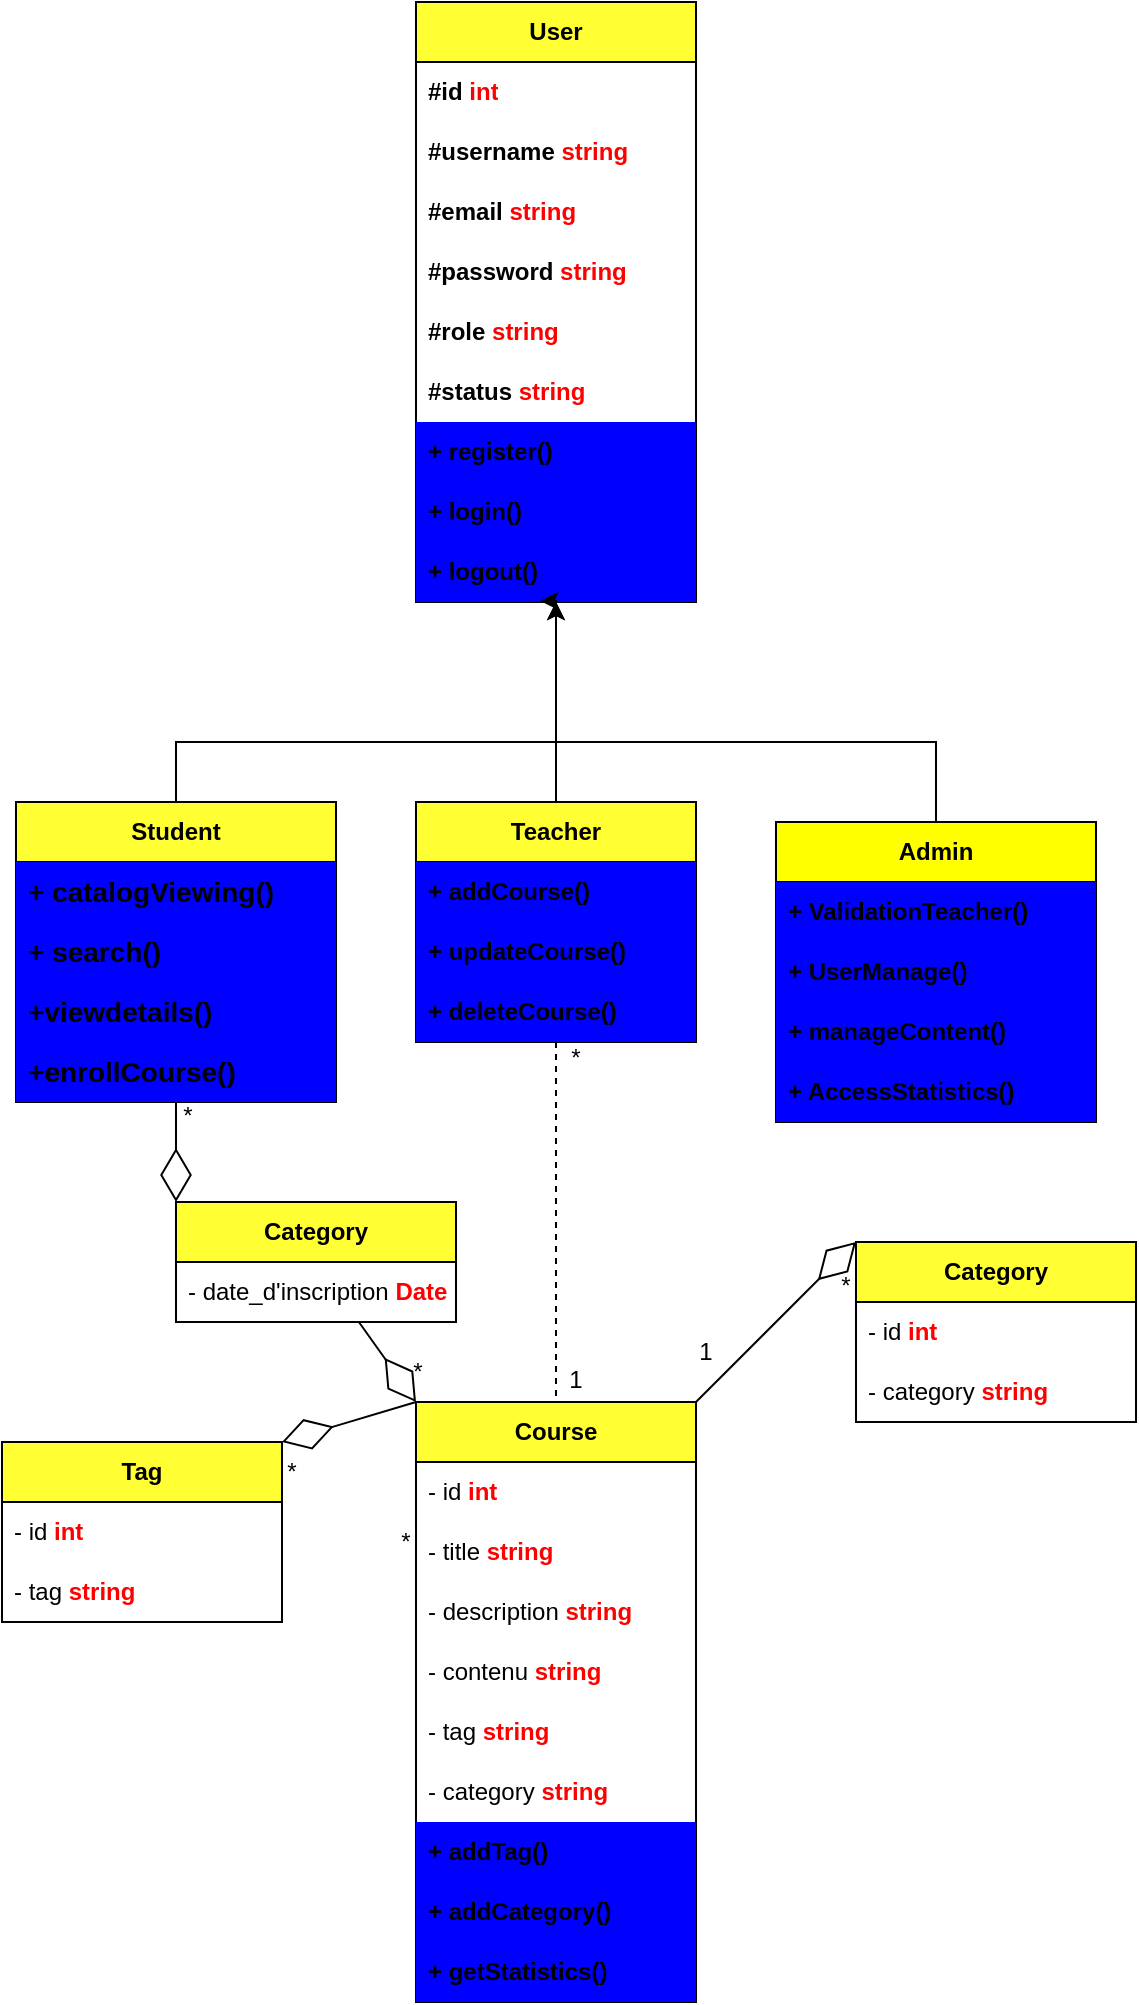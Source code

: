 <mxfile version="26.0.5">
  <diagram name="Page-1" id="GNH7gj0Ez3tMmplC6e-H">
    <mxGraphModel dx="1088" dy="1589" grid="1" gridSize="10" guides="1" tooltips="1" connect="1" arrows="1" fold="1" page="1" pageScale="1" pageWidth="850" pageHeight="1100" math="0" shadow="0">
      <root>
        <mxCell id="0" />
        <mxCell id="1" parent="0" />
        <mxCell id="uP2NIDe03diG2JvJbAz2-5" value="&lt;b&gt;Student&lt;/b&gt;" style="swimlane;fontStyle=0;childLayout=stackLayout;horizontal=1;startSize=30;horizontalStack=0;resizeParent=1;resizeParentMax=0;resizeLast=0;collapsible=1;marginBottom=0;whiteSpace=wrap;html=1;fillColor=#FFFF33;" parent="1" vertex="1">
          <mxGeometry x="140" y="160" width="160" height="150" as="geometry" />
        </mxCell>
        <mxCell id="uP2NIDe03diG2JvJbAz2-7" value="&lt;span style=&quot;font-family: &amp;quot;Nunito Sans&amp;quot;, sans-serif; font-size: 14px; text-align: center;&quot;&gt;+ catalogViewing()&amp;nbsp;&lt;/span&gt;" style="text;strokeColor=none;fillColor=#0000FF;align=left;verticalAlign=middle;spacingLeft=4;spacingRight=4;overflow=hidden;points=[[0,0.5],[1,0.5]];portConstraint=eastwest;rotatable=0;whiteSpace=wrap;html=1;fontStyle=1" parent="uP2NIDe03diG2JvJbAz2-5" vertex="1">
          <mxGeometry y="30" width="160" height="30" as="geometry" />
        </mxCell>
        <mxCell id="uP2NIDe03diG2JvJbAz2-8" value="&lt;span style=&quot;font-family: &amp;quot;Nunito Sans&amp;quot;, sans-serif; font-size: 14px; text-align: center;&quot;&gt;+ search()&amp;nbsp;&lt;/span&gt;" style="text;strokeColor=none;fillColor=#0000FF;align=left;verticalAlign=middle;spacingLeft=4;spacingRight=4;overflow=hidden;points=[[0,0.5],[1,0.5]];portConstraint=eastwest;rotatable=0;whiteSpace=wrap;html=1;fontStyle=1" parent="uP2NIDe03diG2JvJbAz2-5" vertex="1">
          <mxGeometry y="60" width="160" height="30" as="geometry" />
        </mxCell>
        <mxCell id="uP2NIDe03diG2JvJbAz2-29" value="&lt;span style=&quot;font-family: &amp;quot;Nunito Sans&amp;quot;, sans-serif; font-size: 14px; text-align: center;&quot;&gt;+view&lt;/span&gt;&lt;span style=&quot;font-family: &amp;quot;Nunito Sans&amp;quot;, sans-serif; font-size: 14px; text-align: center;&quot;&gt;details&lt;/span&gt;&lt;span style=&quot;font-family: &amp;quot;Nunito Sans&amp;quot;, sans-serif; font-size: 14px; text-align: center;&quot;&gt;()&lt;/span&gt;" style="text;strokeColor=none;fillColor=#0000FF;align=left;verticalAlign=middle;spacingLeft=4;spacingRight=4;overflow=hidden;points=[[0,0.5],[1,0.5]];portConstraint=eastwest;rotatable=0;whiteSpace=wrap;html=1;fontStyle=1" parent="uP2NIDe03diG2JvJbAz2-5" vertex="1">
          <mxGeometry y="90" width="160" height="30" as="geometry" />
        </mxCell>
        <mxCell id="NZcXogk08UA5Sn9oeOJW-8" value="&lt;span style=&quot;font-family: &amp;quot;Nunito Sans&amp;quot;, sans-serif; font-size: 14px; text-align: center;&quot;&gt;+&lt;/span&gt;&lt;span style=&quot;text-align: center;&quot;&gt;&lt;font face=&quot;Nunito Sans, sans-serif&quot;&gt;&lt;span style=&quot;font-size: 14px;&quot;&gt;enrollCourse()&lt;/span&gt;&lt;/font&gt;&lt;/span&gt;" style="text;strokeColor=none;fillColor=#0000FF;align=left;verticalAlign=middle;spacingLeft=4;spacingRight=4;overflow=hidden;points=[[0,0.5],[1,0.5]];portConstraint=eastwest;rotatable=0;whiteSpace=wrap;html=1;fontStyle=1" parent="uP2NIDe03diG2JvJbAz2-5" vertex="1">
          <mxGeometry y="120" width="160" height="30" as="geometry" />
        </mxCell>
        <mxCell id="uP2NIDe03diG2JvJbAz2-9" value="Teacher" style="swimlane;fontStyle=1;childLayout=stackLayout;horizontal=1;startSize=30;horizontalStack=0;resizeParent=1;resizeParentMax=0;resizeLast=0;collapsible=1;marginBottom=0;whiteSpace=wrap;html=1;fillColor=#FFFF33;" parent="1" vertex="1">
          <mxGeometry x="340" y="160" width="140" height="120" as="geometry" />
        </mxCell>
        <mxCell id="uP2NIDe03diG2JvJbAz2-12" value="+ addCourse()" style="text;strokeColor=none;fillColor=#0000FF;align=left;verticalAlign=middle;spacingLeft=4;spacingRight=4;overflow=hidden;points=[[0,0.5],[1,0.5]];portConstraint=eastwest;rotatable=0;whiteSpace=wrap;html=1;fontStyle=1" parent="uP2NIDe03diG2JvJbAz2-9" vertex="1">
          <mxGeometry y="30" width="140" height="30" as="geometry" />
        </mxCell>
        <mxCell id="uP2NIDe03diG2JvJbAz2-33" value="+ updateCourse()" style="text;strokeColor=none;fillColor=#0000FF;align=left;verticalAlign=middle;spacingLeft=4;spacingRight=4;overflow=hidden;points=[[0,0.5],[1,0.5]];portConstraint=eastwest;rotatable=0;whiteSpace=wrap;html=1;fontStyle=1" parent="uP2NIDe03diG2JvJbAz2-9" vertex="1">
          <mxGeometry y="60" width="140" height="30" as="geometry" />
        </mxCell>
        <mxCell id="uP2NIDe03diG2JvJbAz2-34" value="+ deleteCourse()" style="text;strokeColor=none;fillColor=#0000FF;align=left;verticalAlign=middle;spacingLeft=4;spacingRight=4;overflow=hidden;points=[[0,0.5],[1,0.5]];portConstraint=eastwest;rotatable=0;whiteSpace=wrap;html=1;fontStyle=1" parent="uP2NIDe03diG2JvJbAz2-9" vertex="1">
          <mxGeometry y="90" width="140" height="30" as="geometry" />
        </mxCell>
        <mxCell id="uP2NIDe03diG2JvJbAz2-13" value="&lt;b&gt;User&lt;/b&gt;" style="swimlane;fontStyle=0;childLayout=stackLayout;horizontal=1;startSize=30;horizontalStack=0;resizeParent=1;resizeParentMax=0;resizeLast=0;collapsible=1;marginBottom=0;whiteSpace=wrap;html=1;fillColor=#FFFF33;" parent="1" vertex="1">
          <mxGeometry x="340" y="-240" width="140" height="300" as="geometry" />
        </mxCell>
        <mxCell id="NZcXogk08UA5Sn9oeOJW-7" value="#id&amp;nbsp;&lt;b&gt;&lt;font color=&quot;#ff0000&quot;&gt;int&lt;/font&gt;&lt;/b&gt;" style="text;strokeColor=none;fillColor=none;align=left;verticalAlign=middle;spacingLeft=4;spacingRight=4;overflow=hidden;points=[[0,0.5],[1,0.5]];portConstraint=eastwest;rotatable=0;whiteSpace=wrap;html=1;fontStyle=1" parent="uP2NIDe03diG2JvJbAz2-13" vertex="1">
          <mxGeometry y="30" width="140" height="30" as="geometry" />
        </mxCell>
        <mxCell id="uP2NIDe03diG2JvJbAz2-14" value="#username&amp;nbsp;&lt;b&gt;&lt;font color=&quot;#ff0000&quot;&gt;string&lt;/font&gt;&lt;/b&gt;" style="text;strokeColor=none;fillColor=none;align=left;verticalAlign=middle;spacingLeft=4;spacingRight=4;overflow=hidden;points=[[0,0.5],[1,0.5]];portConstraint=eastwest;rotatable=0;whiteSpace=wrap;html=1;fontStyle=1" parent="uP2NIDe03diG2JvJbAz2-13" vertex="1">
          <mxGeometry y="60" width="140" height="30" as="geometry" />
        </mxCell>
        <mxCell id="uP2NIDe03diG2JvJbAz2-15" value="#email&amp;nbsp;&lt;b&gt;&lt;font color=&quot;#ff0000&quot;&gt;string&lt;/font&gt;&lt;/b&gt;" style="text;strokeColor=none;fillColor=none;align=left;verticalAlign=middle;spacingLeft=4;spacingRight=4;overflow=hidden;points=[[0,0.5],[1,0.5]];portConstraint=eastwest;rotatable=0;whiteSpace=wrap;html=1;fontStyle=1" parent="uP2NIDe03diG2JvJbAz2-13" vertex="1">
          <mxGeometry y="90" width="140" height="30" as="geometry" />
        </mxCell>
        <mxCell id="uP2NIDe03diG2JvJbAz2-16" value="#password&amp;nbsp;&lt;b&gt;&lt;font color=&quot;#ff0000&quot;&gt;string&lt;/font&gt;&lt;/b&gt;" style="text;strokeColor=none;fillColor=none;align=left;verticalAlign=middle;spacingLeft=4;spacingRight=4;overflow=hidden;points=[[0,0.5],[1,0.5]];portConstraint=eastwest;rotatable=0;whiteSpace=wrap;html=1;fontStyle=1" parent="uP2NIDe03diG2JvJbAz2-13" vertex="1">
          <mxGeometry y="120" width="140" height="30" as="geometry" />
        </mxCell>
        <mxCell id="uP2NIDe03diG2JvJbAz2-32" value="#role&amp;nbsp;&lt;b&gt;&lt;font color=&quot;#ff0000&quot;&gt;string&lt;/font&gt;&lt;/b&gt;" style="text;strokeColor=none;fillColor=none;align=left;verticalAlign=middle;spacingLeft=4;spacingRight=4;overflow=hidden;points=[[0,0.5],[1,0.5]];portConstraint=eastwest;rotatable=0;whiteSpace=wrap;html=1;fontStyle=1" parent="uP2NIDe03diG2JvJbAz2-13" vertex="1">
          <mxGeometry y="150" width="140" height="30" as="geometry" />
        </mxCell>
        <mxCell id="dsV-4HmDQf4_PnrIq6ev-8" value="#status&amp;nbsp;&lt;b&gt;&lt;font color=&quot;#ff0000&quot;&gt;string&lt;/font&gt;&lt;/b&gt;" style="text;strokeColor=none;fillColor=none;align=left;verticalAlign=middle;spacingLeft=4;spacingRight=4;overflow=hidden;points=[[0,0.5],[1,0.5]];portConstraint=eastwest;rotatable=0;whiteSpace=wrap;html=1;fontStyle=1" parent="uP2NIDe03diG2JvJbAz2-13" vertex="1">
          <mxGeometry y="180" width="140" height="30" as="geometry" />
        </mxCell>
        <mxCell id="uP2NIDe03diG2JvJbAz2-2" value="&lt;b&gt;+ register()&amp;nbsp;&lt;/b&gt;" style="text;strokeColor=none;fillColor=#0000FF;align=left;verticalAlign=middle;spacingLeft=4;spacingRight=4;overflow=hidden;points=[[0,0.5],[1,0.5]];portConstraint=eastwest;rotatable=0;whiteSpace=wrap;html=1;" parent="uP2NIDe03diG2JvJbAz2-13" vertex="1">
          <mxGeometry y="210" width="140" height="30" as="geometry" />
        </mxCell>
        <mxCell id="uP2NIDe03diG2JvJbAz2-3" value="&lt;b&gt;+ login()&lt;/b&gt;" style="text;strokeColor=none;fillColor=#0000FF;align=left;verticalAlign=middle;spacingLeft=4;spacingRight=4;overflow=hidden;points=[[0,0.5],[1,0.5]];portConstraint=eastwest;rotatable=0;whiteSpace=wrap;html=1;" parent="uP2NIDe03diG2JvJbAz2-13" vertex="1">
          <mxGeometry y="240" width="140" height="30" as="geometry" />
        </mxCell>
        <mxCell id="NZcXogk08UA5Sn9oeOJW-6" value="&lt;b&gt;+ logout()&amp;nbsp;&lt;/b&gt;" style="text;strokeColor=none;fillColor=#0000FF;align=left;verticalAlign=middle;spacingLeft=4;spacingRight=4;overflow=hidden;points=[[0,0.5],[1,0.5]];portConstraint=eastwest;rotatable=0;whiteSpace=wrap;html=1;" parent="uP2NIDe03diG2JvJbAz2-13" vertex="1">
          <mxGeometry y="270" width="140" height="30" as="geometry" />
        </mxCell>
        <mxCell id="_Hclr1ltEWzkq2dr5xU4-11" style="edgeStyle=orthogonalEdgeStyle;rounded=0;orthogonalLoop=1;jettySize=auto;html=1;" parent="1" source="uP2NIDe03diG2JvJbAz2-17" target="uP2NIDe03diG2JvJbAz2-13" edge="1">
          <mxGeometry relative="1" as="geometry">
            <Array as="points">
              <mxPoint x="600" y="130" />
              <mxPoint x="410" y="130" />
            </Array>
          </mxGeometry>
        </mxCell>
        <mxCell id="uP2NIDe03diG2JvJbAz2-17" value="&lt;b&gt;Admin&lt;/b&gt;" style="swimlane;fontStyle=0;childLayout=stackLayout;horizontal=1;startSize=30;horizontalStack=0;resizeParent=1;resizeParentMax=0;resizeLast=0;collapsible=1;marginBottom=0;whiteSpace=wrap;html=1;fillColor=#FFFF00;" parent="1" vertex="1">
          <mxGeometry x="520" y="170" width="160" height="150" as="geometry" />
        </mxCell>
        <mxCell id="uP2NIDe03diG2JvJbAz2-20" value="+ ValidationTeacher()" style="text;strokeColor=none;fillColor=#0000FF;align=left;verticalAlign=middle;spacingLeft=4;spacingRight=4;overflow=hidden;points=[[0,0.5],[1,0.5]];portConstraint=eastwest;rotatable=0;whiteSpace=wrap;html=1;fontStyle=1" parent="uP2NIDe03diG2JvJbAz2-17" vertex="1">
          <mxGeometry y="30" width="160" height="30" as="geometry" />
        </mxCell>
        <mxCell id="NZcXogk08UA5Sn9oeOJW-1" value="+ UserManage()" style="text;strokeColor=none;fillColor=#0000FF;align=left;verticalAlign=middle;spacingLeft=4;spacingRight=4;overflow=hidden;points=[[0,0.5],[1,0.5]];portConstraint=eastwest;rotatable=0;whiteSpace=wrap;html=1;fontStyle=1" parent="uP2NIDe03diG2JvJbAz2-17" vertex="1">
          <mxGeometry y="60" width="160" height="30" as="geometry" />
        </mxCell>
        <mxCell id="NZcXogk08UA5Sn9oeOJW-2" value="+ manageContent()" style="text;strokeColor=none;fillColor=#0000FF;align=left;verticalAlign=middle;spacingLeft=4;spacingRight=4;overflow=hidden;points=[[0,0.5],[1,0.5]];portConstraint=eastwest;rotatable=0;whiteSpace=wrap;html=1;fontStyle=1" parent="uP2NIDe03diG2JvJbAz2-17" vertex="1">
          <mxGeometry y="90" width="160" height="30" as="geometry" />
        </mxCell>
        <mxCell id="NZcXogk08UA5Sn9oeOJW-3" value="+ AccessStatistics()" style="text;strokeColor=none;fillColor=#0000FF;align=left;verticalAlign=middle;spacingLeft=4;spacingRight=4;overflow=hidden;points=[[0,0.5],[1,0.5]];portConstraint=eastwest;rotatable=0;whiteSpace=wrap;html=1;fontStyle=1" parent="uP2NIDe03diG2JvJbAz2-17" vertex="1">
          <mxGeometry y="120" width="160" height="30" as="geometry" />
        </mxCell>
        <mxCell id="uP2NIDe03diG2JvJbAz2-21" value="&lt;b&gt;Course&lt;/b&gt;" style="swimlane;fontStyle=0;childLayout=stackLayout;horizontal=1;startSize=30;horizontalStack=0;resizeParent=1;resizeParentMax=0;resizeLast=0;collapsible=1;marginBottom=0;whiteSpace=wrap;html=1;fillColor=#FFFF33;" parent="1" vertex="1">
          <mxGeometry x="340" y="460" width="140" height="300" as="geometry" />
        </mxCell>
        <mxCell id="NZcXogk08UA5Sn9oeOJW-28" value="- id&amp;nbsp;&lt;b&gt;&lt;font color=&quot;#ff0000&quot;&gt;int&lt;/font&gt;&lt;/b&gt;" style="text;strokeColor=none;fillColor=none;align=left;verticalAlign=middle;spacingLeft=4;spacingRight=4;overflow=hidden;points=[[0,0.5],[1,0.5]];portConstraint=eastwest;rotatable=0;whiteSpace=wrap;html=1;" parent="uP2NIDe03diG2JvJbAz2-21" vertex="1">
          <mxGeometry y="30" width="140" height="30" as="geometry" />
        </mxCell>
        <mxCell id="uP2NIDe03diG2JvJbAz2-22" value="- title&amp;nbsp;&lt;b&gt;&lt;font color=&quot;#ff0000&quot;&gt;string&lt;/font&gt;&lt;/b&gt;" style="text;strokeColor=none;fillColor=none;align=left;verticalAlign=middle;spacingLeft=4;spacingRight=4;overflow=hidden;points=[[0,0.5],[1,0.5]];portConstraint=eastwest;rotatable=0;whiteSpace=wrap;html=1;" parent="uP2NIDe03diG2JvJbAz2-21" vertex="1">
          <mxGeometry y="60" width="140" height="30" as="geometry" />
        </mxCell>
        <mxCell id="uP2NIDe03diG2JvJbAz2-23" value="- description&amp;nbsp;&lt;b&gt;&lt;font color=&quot;#ff0000&quot;&gt;string&lt;/font&gt;&lt;/b&gt;" style="text;strokeColor=none;fillColor=none;align=left;verticalAlign=middle;spacingLeft=4;spacingRight=4;overflow=hidden;points=[[0,0.5],[1,0.5]];portConstraint=eastwest;rotatable=0;whiteSpace=wrap;html=1;" parent="uP2NIDe03diG2JvJbAz2-21" vertex="1">
          <mxGeometry y="90" width="140" height="30" as="geometry" />
        </mxCell>
        <mxCell id="uP2NIDe03diG2JvJbAz2-24" value="- contenu&amp;nbsp;&lt;b&gt;&lt;font color=&quot;#ff0000&quot;&gt;string&lt;/font&gt;&lt;/b&gt;" style="text;strokeColor=none;fillColor=none;align=left;verticalAlign=middle;spacingLeft=4;spacingRight=4;overflow=hidden;points=[[0,0.5],[1,0.5]];portConstraint=eastwest;rotatable=0;whiteSpace=wrap;html=1;" parent="uP2NIDe03diG2JvJbAz2-21" vertex="1">
          <mxGeometry y="120" width="140" height="30" as="geometry" />
        </mxCell>
        <mxCell id="uP2NIDe03diG2JvJbAz2-30" value="- tag&amp;nbsp;&lt;b&gt;&lt;font color=&quot;#ff0000&quot;&gt;string&lt;/font&gt;&lt;/b&gt;" style="text;strokeColor=none;fillColor=none;align=left;verticalAlign=middle;spacingLeft=4;spacingRight=4;overflow=hidden;points=[[0,0.5],[1,0.5]];portConstraint=eastwest;rotatable=0;whiteSpace=wrap;html=1;" parent="uP2NIDe03diG2JvJbAz2-21" vertex="1">
          <mxGeometry y="150" width="140" height="30" as="geometry" />
        </mxCell>
        <mxCell id="uP2NIDe03diG2JvJbAz2-31" value="- category&amp;nbsp;&lt;b&gt;&lt;font color=&quot;#ff0000&quot;&gt;string&lt;/font&gt;&lt;/b&gt;" style="text;strokeColor=none;fillColor=none;align=left;verticalAlign=middle;spacingLeft=4;spacingRight=4;overflow=hidden;points=[[0,0.5],[1,0.5]];portConstraint=eastwest;rotatable=0;whiteSpace=wrap;html=1;" parent="uP2NIDe03diG2JvJbAz2-21" vertex="1">
          <mxGeometry y="180" width="140" height="30" as="geometry" />
        </mxCell>
        <mxCell id="NZcXogk08UA5Sn9oeOJW-10" value="+ addTag()" style="text;strokeColor=none;fillColor=#0000FF;align=left;verticalAlign=middle;spacingLeft=4;spacingRight=4;overflow=hidden;points=[[0,0.5],[1,0.5]];portConstraint=eastwest;rotatable=0;whiteSpace=wrap;html=1;fontStyle=1" parent="uP2NIDe03diG2JvJbAz2-21" vertex="1">
          <mxGeometry y="210" width="140" height="30" as="geometry" />
        </mxCell>
        <mxCell id="_Hclr1ltEWzkq2dr5xU4-20" value="+ addCategory()" style="text;strokeColor=none;fillColor=#0000FF;align=left;verticalAlign=middle;spacingLeft=4;spacingRight=4;overflow=hidden;points=[[0,0.5],[1,0.5]];portConstraint=eastwest;rotatable=0;whiteSpace=wrap;html=1;fontStyle=1" parent="uP2NIDe03diG2JvJbAz2-21" vertex="1">
          <mxGeometry y="240" width="140" height="30" as="geometry" />
        </mxCell>
        <mxCell id="NZcXogk08UA5Sn9oeOJW-11" value="+&amp;nbsp;getStatistics()" style="text;strokeColor=none;fillColor=#0000FF;align=left;verticalAlign=middle;spacingLeft=4;spacingRight=4;overflow=hidden;points=[[0,0.5],[1,0.5]];portConstraint=eastwest;rotatable=0;whiteSpace=wrap;html=1;fontStyle=1" parent="uP2NIDe03diG2JvJbAz2-21" vertex="1">
          <mxGeometry y="270" width="140" height="30" as="geometry" />
        </mxCell>
        <mxCell id="NZcXogk08UA5Sn9oeOJW-12" value="&lt;span style=&quot;text-align: left;&quot;&gt;&lt;b&gt;Category&lt;/b&gt;&lt;/span&gt;" style="swimlane;fontStyle=0;childLayout=stackLayout;horizontal=1;startSize=30;horizontalStack=0;resizeParent=1;resizeParentMax=0;resizeLast=0;collapsible=1;marginBottom=0;whiteSpace=wrap;html=1;fillColor=#FFFF33;" parent="1" vertex="1">
          <mxGeometry x="560" y="380" width="140" height="90" as="geometry" />
        </mxCell>
        <mxCell id="NZcXogk08UA5Sn9oeOJW-13" value="- id&amp;nbsp;&lt;b&gt;&lt;font color=&quot;#ff0000&quot;&gt;int&lt;/font&gt;&lt;/b&gt;" style="text;strokeColor=none;fillColor=none;align=left;verticalAlign=middle;spacingLeft=4;spacingRight=4;overflow=hidden;points=[[0,0.5],[1,0.5]];portConstraint=eastwest;rotatable=0;whiteSpace=wrap;html=1;" parent="NZcXogk08UA5Sn9oeOJW-12" vertex="1">
          <mxGeometry y="30" width="140" height="30" as="geometry" />
        </mxCell>
        <mxCell id="NZcXogk08UA5Sn9oeOJW-14" value="- category&amp;nbsp;&lt;b&gt;&lt;font color=&quot;#ff0000&quot;&gt;string&lt;/font&gt;&lt;/b&gt;" style="text;strokeColor=none;fillColor=none;align=left;verticalAlign=middle;spacingLeft=4;spacingRight=4;overflow=hidden;points=[[0,0.5],[1,0.5]];portConstraint=eastwest;rotatable=0;whiteSpace=wrap;html=1;" parent="NZcXogk08UA5Sn9oeOJW-12" vertex="1">
          <mxGeometry y="60" width="140" height="30" as="geometry" />
        </mxCell>
        <mxCell id="NZcXogk08UA5Sn9oeOJW-20" value="&lt;b&gt;Tag&lt;/b&gt;" style="swimlane;fontStyle=0;childLayout=stackLayout;horizontal=1;startSize=30;horizontalStack=0;resizeParent=1;resizeParentMax=0;resizeLast=0;collapsible=1;marginBottom=0;whiteSpace=wrap;html=1;fillColor=#FFFF33;" parent="1" vertex="1">
          <mxGeometry x="133" y="480" width="140" height="90" as="geometry" />
        </mxCell>
        <mxCell id="NZcXogk08UA5Sn9oeOJW-21" value="- id&amp;nbsp;&lt;b&gt;&lt;font color=&quot;#ff0000&quot;&gt;int&lt;/font&gt;&lt;/b&gt;" style="text;strokeColor=none;fillColor=none;align=left;verticalAlign=middle;spacingLeft=4;spacingRight=4;overflow=hidden;points=[[0,0.5],[1,0.5]];portConstraint=eastwest;rotatable=0;whiteSpace=wrap;html=1;" parent="NZcXogk08UA5Sn9oeOJW-20" vertex="1">
          <mxGeometry y="30" width="140" height="30" as="geometry" />
        </mxCell>
        <mxCell id="NZcXogk08UA5Sn9oeOJW-22" value="- tag&amp;nbsp;&lt;b&gt;&lt;font color=&quot;#ff0000&quot;&gt;string&lt;/font&gt;&lt;/b&gt;" style="text;strokeColor=none;fillColor=none;align=left;verticalAlign=middle;spacingLeft=4;spacingRight=4;overflow=hidden;points=[[0,0.5],[1,0.5]];portConstraint=eastwest;rotatable=0;whiteSpace=wrap;html=1;" parent="NZcXogk08UA5Sn9oeOJW-20" vertex="1">
          <mxGeometry y="60" width="140" height="30" as="geometry" />
        </mxCell>
        <mxCell id="NZcXogk08UA5Sn9oeOJW-40" value="1" style="text;strokeColor=none;align=center;fillColor=none;html=1;verticalAlign=middle;whiteSpace=wrap;rounded=0;" parent="1" vertex="1">
          <mxGeometry x="480" y="430" width="10" height="10" as="geometry" />
        </mxCell>
        <mxCell id="NZcXogk08UA5Sn9oeOJW-42" value="*" style="text;strokeColor=none;align=center;fillColor=none;html=1;verticalAlign=middle;whiteSpace=wrap;rounded=0;" parent="1" vertex="1">
          <mxGeometry x="550" y="397" width="10" height="10" as="geometry" />
        </mxCell>
        <mxCell id="NZcXogk08UA5Sn9oeOJW-43" value="*" style="text;strokeColor=none;align=center;fillColor=none;html=1;verticalAlign=middle;whiteSpace=wrap;rounded=0;" parent="1" vertex="1">
          <mxGeometry x="273" y="490" width="10" height="10" as="geometry" />
        </mxCell>
        <mxCell id="NZcXogk08UA5Sn9oeOJW-44" value="*" style="text;strokeColor=none;align=center;fillColor=none;html=1;verticalAlign=middle;whiteSpace=wrap;rounded=0;" parent="1" vertex="1">
          <mxGeometry x="330" y="525" width="10" height="10" as="geometry" />
        </mxCell>
        <mxCell id="NZcXogk08UA5Sn9oeOJW-48" value="1" style="text;strokeColor=none;align=center;fillColor=none;html=1;verticalAlign=middle;whiteSpace=wrap;rounded=0;" parent="1" vertex="1">
          <mxGeometry x="415" y="444" width="10" height="10" as="geometry" />
        </mxCell>
        <mxCell id="NZcXogk08UA5Sn9oeOJW-49" value="*" style="text;strokeColor=none;align=center;fillColor=none;html=1;verticalAlign=middle;whiteSpace=wrap;rounded=0;" parent="1" vertex="1">
          <mxGeometry x="415" y="283" width="10" height="10" as="geometry" />
        </mxCell>
        <mxCell id="_Hclr1ltEWzkq2dr5xU4-2" value="*" style="text;strokeColor=none;align=center;fillColor=none;html=1;verticalAlign=middle;whiteSpace=wrap;rounded=0;" parent="1" vertex="1">
          <mxGeometry x="336" y="440" width="10" height="10" as="geometry" />
        </mxCell>
        <mxCell id="_Hclr1ltEWzkq2dr5xU4-3" value="*" style="text;strokeColor=none;align=center;fillColor=none;html=1;verticalAlign=middle;whiteSpace=wrap;rounded=0;" parent="1" vertex="1">
          <mxGeometry x="221" y="312" width="10" height="10" as="geometry" />
        </mxCell>
        <mxCell id="_Hclr1ltEWzkq2dr5xU4-4" value="" style="endArrow=diamondThin;endFill=0;endSize=24;html=1;rounded=0;entryX=0;entryY=0;entryDx=0;entryDy=0;" parent="1" source="dsV-4HmDQf4_PnrIq6ev-11" target="uP2NIDe03diG2JvJbAz2-21" edge="1">
          <mxGeometry width="160" relative="1" as="geometry">
            <mxPoint x="380" y="320" as="sourcePoint" />
            <mxPoint x="540" y="320" as="targetPoint" />
          </mxGeometry>
        </mxCell>
        <mxCell id="_Hclr1ltEWzkq2dr5xU4-7" value="" style="endArrow=diamondThin;endFill=0;endSize=24;html=1;rounded=0;exitX=1;exitY=0;exitDx=0;exitDy=0;entryX=0;entryY=0;entryDx=0;entryDy=0;" parent="1" source="uP2NIDe03diG2JvJbAz2-21" target="NZcXogk08UA5Sn9oeOJW-12" edge="1">
          <mxGeometry width="160" relative="1" as="geometry">
            <mxPoint x="290" y="350" as="sourcePoint" />
            <mxPoint x="510" y="350" as="targetPoint" />
          </mxGeometry>
        </mxCell>
        <mxCell id="_Hclr1ltEWzkq2dr5xU4-9" style="edgeStyle=orthogonalEdgeStyle;rounded=0;orthogonalLoop=1;jettySize=auto;html=1;entryX=0.444;entryY=0.983;entryDx=0;entryDy=0;entryPerimeter=0;" parent="1" source="uP2NIDe03diG2JvJbAz2-5" target="NZcXogk08UA5Sn9oeOJW-6" edge="1">
          <mxGeometry relative="1" as="geometry">
            <Array as="points">
              <mxPoint x="220" y="130" />
              <mxPoint x="410" y="130" />
              <mxPoint x="410" y="60" />
            </Array>
          </mxGeometry>
        </mxCell>
        <mxCell id="_Hclr1ltEWzkq2dr5xU4-10" style="edgeStyle=orthogonalEdgeStyle;rounded=0;orthogonalLoop=1;jettySize=auto;html=1;entryX=0.5;entryY=1;entryDx=0;entryDy=0;entryPerimeter=0;" parent="1" source="uP2NIDe03diG2JvJbAz2-9" target="NZcXogk08UA5Sn9oeOJW-6" edge="1">
          <mxGeometry relative="1" as="geometry" />
        </mxCell>
        <mxCell id="_Hclr1ltEWzkq2dr5xU4-19" value="" style="endArrow=diamondThin;endFill=0;endSize=24;html=1;rounded=0;exitX=0;exitY=0;exitDx=0;exitDy=0;entryX=1;entryY=0;entryDx=0;entryDy=0;" parent="1" source="uP2NIDe03diG2JvJbAz2-21" target="NZcXogk08UA5Sn9oeOJW-20" edge="1">
          <mxGeometry width="160" relative="1" as="geometry">
            <mxPoint x="490" y="440" as="sourcePoint" />
            <mxPoint x="570" y="390" as="targetPoint" />
          </mxGeometry>
        </mxCell>
        <mxCell id="dsV-4HmDQf4_PnrIq6ev-7" value="" style="endArrow=none;dashed=1;html=1;rounded=0;entryX=0.5;entryY=0;entryDx=0;entryDy=0;" parent="1" source="uP2NIDe03diG2JvJbAz2-9" target="uP2NIDe03diG2JvJbAz2-21" edge="1">
          <mxGeometry width="50" height="50" relative="1" as="geometry">
            <mxPoint x="410" y="280" as="sourcePoint" />
            <mxPoint x="416" y="360" as="targetPoint" />
          </mxGeometry>
        </mxCell>
        <mxCell id="dsV-4HmDQf4_PnrIq6ev-13" value="" style="endArrow=diamondThin;endFill=0;endSize=24;html=1;rounded=0;entryX=0;entryY=0;entryDx=0;entryDy=0;" parent="1" source="uP2NIDe03diG2JvJbAz2-5" target="dsV-4HmDQf4_PnrIq6ev-11" edge="1">
          <mxGeometry width="160" relative="1" as="geometry">
            <mxPoint x="260" y="310" as="sourcePoint" />
            <mxPoint x="340" y="460" as="targetPoint" />
          </mxGeometry>
        </mxCell>
        <mxCell id="dsV-4HmDQf4_PnrIq6ev-11" value="&lt;span style=&quot;text-align: left;&quot;&gt;&lt;b&gt;Category&lt;/b&gt;&lt;/span&gt;" style="swimlane;fontStyle=0;childLayout=stackLayout;horizontal=1;startSize=30;horizontalStack=0;resizeParent=1;resizeParentMax=0;resizeLast=0;collapsible=1;marginBottom=0;whiteSpace=wrap;html=1;fillColor=#FFFF33;" parent="1" vertex="1">
          <mxGeometry x="220" y="360" width="140" height="60" as="geometry" />
        </mxCell>
        <mxCell id="dsV-4HmDQf4_PnrIq6ev-12" value="- date_d&#39;inscription&amp;nbsp;&lt;b&gt;&lt;font color=&quot;#ff0000&quot;&gt;Date&lt;/font&gt;&lt;/b&gt;" style="text;strokeColor=none;fillColor=none;align=left;verticalAlign=middle;spacingLeft=4;spacingRight=4;overflow=hidden;points=[[0,0.5],[1,0.5]];portConstraint=eastwest;rotatable=0;whiteSpace=wrap;html=1;" parent="dsV-4HmDQf4_PnrIq6ev-11" vertex="1">
          <mxGeometry y="30" width="140" height="30" as="geometry" />
        </mxCell>
      </root>
    </mxGraphModel>
  </diagram>
</mxfile>
